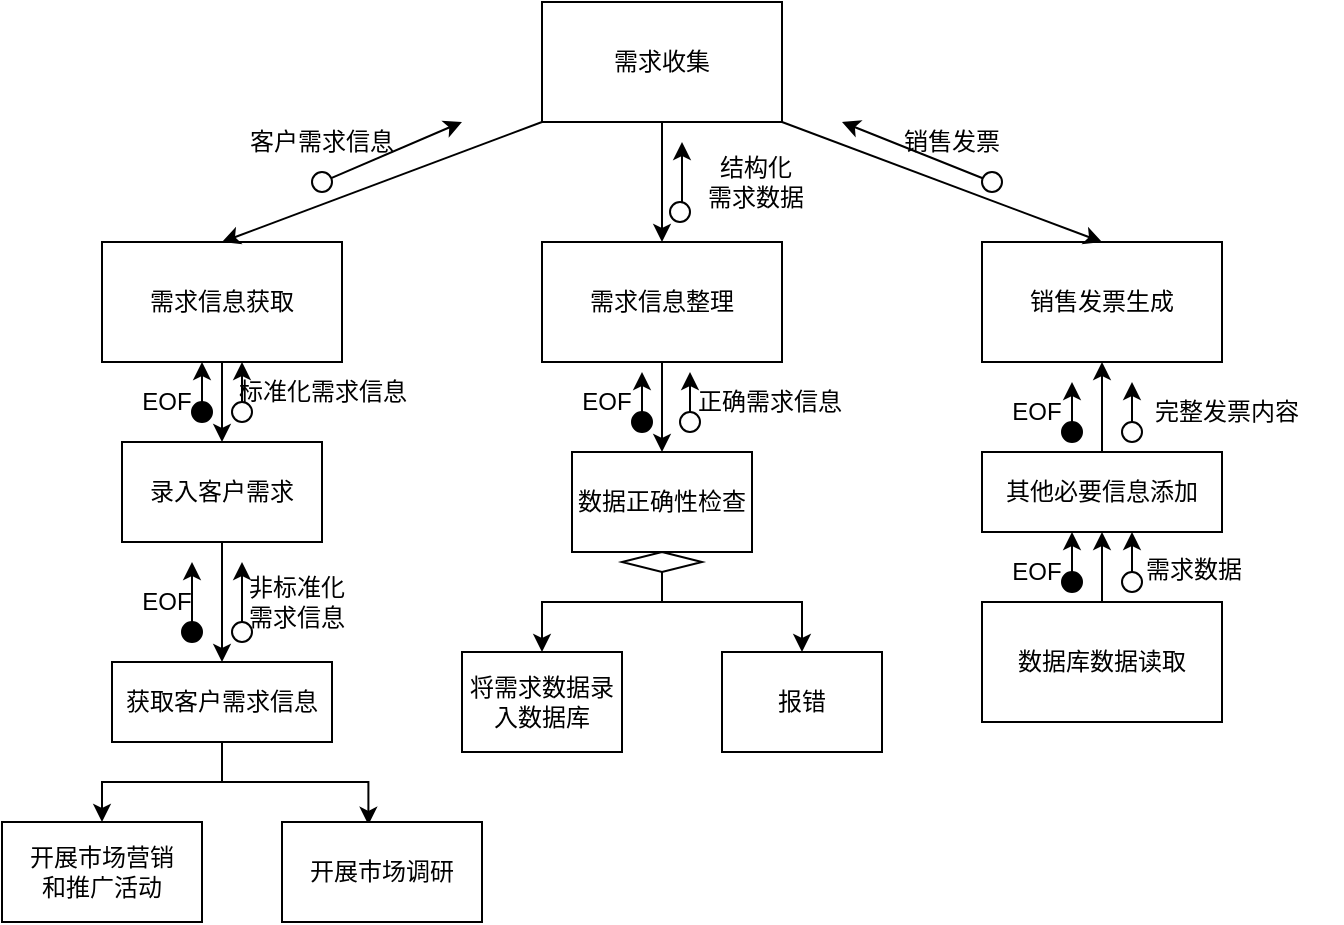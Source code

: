 <mxfile version="14.6.6" type="github">
  <diagram id="FmUR7evRF2GwU5lHhEs5" name="Page-1">
    <mxGraphModel dx="1504" dy="645" grid="1" gridSize="10" guides="1" tooltips="1" connect="1" arrows="1" fold="1" page="1" pageScale="1" pageWidth="827" pageHeight="1169" math="0" shadow="0">
      <root>
        <mxCell id="0" />
        <mxCell id="1" parent="0" />
        <mxCell id="Uv0s2Xg-oKRKdew_FFIQ-1" value="需求收集" style="rounded=0;whiteSpace=wrap;html=1;" vertex="1" parent="1">
          <mxGeometry x="340" y="100" width="120" height="60" as="geometry" />
        </mxCell>
        <mxCell id="Uv0s2Xg-oKRKdew_FFIQ-15" style="edgeStyle=orthogonalEdgeStyle;rounded=0;orthogonalLoop=1;jettySize=auto;html=1;" edge="1" parent="1" source="Uv0s2Xg-oKRKdew_FFIQ-2" target="Uv0s2Xg-oKRKdew_FFIQ-14">
          <mxGeometry relative="1" as="geometry" />
        </mxCell>
        <mxCell id="Uv0s2Xg-oKRKdew_FFIQ-2" value="需求信息获取" style="rounded=0;whiteSpace=wrap;html=1;" vertex="1" parent="1">
          <mxGeometry x="120" y="220" width="120" height="60" as="geometry" />
        </mxCell>
        <mxCell id="Uv0s2Xg-oKRKdew_FFIQ-33" style="edgeStyle=orthogonalEdgeStyle;rounded=0;orthogonalLoop=1;jettySize=auto;html=1;entryX=0.5;entryY=0;entryDx=0;entryDy=0;" edge="1" parent="1" source="Uv0s2Xg-oKRKdew_FFIQ-3" target="Uv0s2Xg-oKRKdew_FFIQ-30">
          <mxGeometry relative="1" as="geometry" />
        </mxCell>
        <mxCell id="Uv0s2Xg-oKRKdew_FFIQ-3" value="需求信息整理" style="rounded=0;whiteSpace=wrap;html=1;" vertex="1" parent="1">
          <mxGeometry x="340" y="220" width="120" height="60" as="geometry" />
        </mxCell>
        <mxCell id="Uv0s2Xg-oKRKdew_FFIQ-4" value="销售发票生成" style="rounded=0;whiteSpace=wrap;html=1;" vertex="1" parent="1">
          <mxGeometry x="560" y="220" width="120" height="60" as="geometry" />
        </mxCell>
        <mxCell id="Uv0s2Xg-oKRKdew_FFIQ-5" value="" style="endArrow=classic;html=1;exitX=0;exitY=1;exitDx=0;exitDy=0;entryX=0.5;entryY=0;entryDx=0;entryDy=0;" edge="1" parent="1" source="Uv0s2Xg-oKRKdew_FFIQ-1" target="Uv0s2Xg-oKRKdew_FFIQ-2">
          <mxGeometry width="50" height="50" relative="1" as="geometry">
            <mxPoint x="390" y="310" as="sourcePoint" />
            <mxPoint x="440" y="260" as="targetPoint" />
          </mxGeometry>
        </mxCell>
        <mxCell id="Uv0s2Xg-oKRKdew_FFIQ-6" value="" style="endArrow=classic;html=1;exitX=0.5;exitY=1;exitDx=0;exitDy=0;entryX=0.5;entryY=0;entryDx=0;entryDy=0;" edge="1" parent="1" source="Uv0s2Xg-oKRKdew_FFIQ-1" target="Uv0s2Xg-oKRKdew_FFIQ-3">
          <mxGeometry width="50" height="50" relative="1" as="geometry">
            <mxPoint x="390" y="310" as="sourcePoint" />
            <mxPoint x="440" y="260" as="targetPoint" />
          </mxGeometry>
        </mxCell>
        <mxCell id="Uv0s2Xg-oKRKdew_FFIQ-7" value="" style="endArrow=classic;html=1;exitX=1;exitY=1;exitDx=0;exitDy=0;entryX=0.5;entryY=0;entryDx=0;entryDy=0;" edge="1" parent="1" source="Uv0s2Xg-oKRKdew_FFIQ-1" target="Uv0s2Xg-oKRKdew_FFIQ-4">
          <mxGeometry width="50" height="50" relative="1" as="geometry">
            <mxPoint x="390" y="310" as="sourcePoint" />
            <mxPoint x="440" y="260" as="targetPoint" />
          </mxGeometry>
        </mxCell>
        <mxCell id="Uv0s2Xg-oKRKdew_FFIQ-8" value="" style="endArrow=classic;html=1;startArrow=none;" edge="1" parent="1" source="Uv0s2Xg-oKRKdew_FFIQ-79">
          <mxGeometry width="50" height="50" relative="1" as="geometry">
            <mxPoint x="230" y="190" as="sourcePoint" />
            <mxPoint x="300" y="160" as="targetPoint" />
          </mxGeometry>
        </mxCell>
        <mxCell id="Uv0s2Xg-oKRKdew_FFIQ-9" value="客户需求信息" style="text;html=1;strokeColor=none;fillColor=none;align=center;verticalAlign=middle;whiteSpace=wrap;rounded=0;" vertex="1" parent="1">
          <mxGeometry x="190" y="160" width="80" height="20" as="geometry" />
        </mxCell>
        <mxCell id="Uv0s2Xg-oKRKdew_FFIQ-17" style="edgeStyle=orthogonalEdgeStyle;rounded=0;orthogonalLoop=1;jettySize=auto;html=1;entryX=0.5;entryY=0;entryDx=0;entryDy=0;" edge="1" parent="1" source="Uv0s2Xg-oKRKdew_FFIQ-11" target="Uv0s2Xg-oKRKdew_FFIQ-12">
          <mxGeometry relative="1" as="geometry" />
        </mxCell>
        <mxCell id="Uv0s2Xg-oKRKdew_FFIQ-18" style="edgeStyle=orthogonalEdgeStyle;rounded=0;orthogonalLoop=1;jettySize=auto;html=1;entryX=0.432;entryY=0.028;entryDx=0;entryDy=0;entryPerimeter=0;" edge="1" parent="1" source="Uv0s2Xg-oKRKdew_FFIQ-11" target="Uv0s2Xg-oKRKdew_FFIQ-13">
          <mxGeometry relative="1" as="geometry" />
        </mxCell>
        <mxCell id="Uv0s2Xg-oKRKdew_FFIQ-11" value="获取客户需求信息" style="rounded=0;whiteSpace=wrap;html=1;" vertex="1" parent="1">
          <mxGeometry x="125" y="430" width="110" height="40" as="geometry" />
        </mxCell>
        <mxCell id="Uv0s2Xg-oKRKdew_FFIQ-12" value="开展市场营销&lt;br&gt;和推广活动" style="rounded=0;whiteSpace=wrap;html=1;" vertex="1" parent="1">
          <mxGeometry x="70" y="510" width="100" height="50" as="geometry" />
        </mxCell>
        <mxCell id="Uv0s2Xg-oKRKdew_FFIQ-13" value="开展市场调研" style="rounded=0;whiteSpace=wrap;html=1;" vertex="1" parent="1">
          <mxGeometry x="210" y="510" width="100" height="50" as="geometry" />
        </mxCell>
        <mxCell id="Uv0s2Xg-oKRKdew_FFIQ-16" style="edgeStyle=orthogonalEdgeStyle;rounded=0;orthogonalLoop=1;jettySize=auto;html=1;" edge="1" parent="1" source="Uv0s2Xg-oKRKdew_FFIQ-14" target="Uv0s2Xg-oKRKdew_FFIQ-11">
          <mxGeometry relative="1" as="geometry" />
        </mxCell>
        <mxCell id="Uv0s2Xg-oKRKdew_FFIQ-14" value="录入客户需求" style="rounded=0;whiteSpace=wrap;html=1;" vertex="1" parent="1">
          <mxGeometry x="130" y="320" width="100" height="50" as="geometry" />
        </mxCell>
        <mxCell id="Uv0s2Xg-oKRKdew_FFIQ-19" value="" style="endArrow=classic;html=1;" edge="1" parent="1">
          <mxGeometry width="50" height="50" relative="1" as="geometry">
            <mxPoint x="190" y="410" as="sourcePoint" />
            <mxPoint x="190" y="380" as="targetPoint" />
          </mxGeometry>
        </mxCell>
        <mxCell id="Uv0s2Xg-oKRKdew_FFIQ-20" value="非标准化&lt;br&gt;需求信息" style="text;html=1;strokeColor=none;fillColor=none;align=center;verticalAlign=middle;whiteSpace=wrap;rounded=0;" vertex="1" parent="1">
          <mxGeometry x="165" y="390" width="105" height="20" as="geometry" />
        </mxCell>
        <mxCell id="Uv0s2Xg-oKRKdew_FFIQ-21" value="" style="endArrow=classic;html=1;startArrow=none;" edge="1" parent="1">
          <mxGeometry width="50" height="50" relative="1" as="geometry">
            <mxPoint x="190" y="300" as="sourcePoint" />
            <mxPoint x="190" y="280" as="targetPoint" />
          </mxGeometry>
        </mxCell>
        <mxCell id="Uv0s2Xg-oKRKdew_FFIQ-22" value="标准化需求信息" style="text;html=1;strokeColor=none;fillColor=none;align=center;verticalAlign=middle;whiteSpace=wrap;rounded=0;" vertex="1" parent="1">
          <mxGeometry x="182.5" y="285" width="95" height="20" as="geometry" />
        </mxCell>
        <mxCell id="Uv0s2Xg-oKRKdew_FFIQ-26" value="" style="endArrow=classic;html=1;" edge="1" parent="1">
          <mxGeometry width="50" height="50" relative="1" as="geometry">
            <mxPoint x="170" y="310.0" as="sourcePoint" />
            <mxPoint x="170" y="280" as="targetPoint" />
          </mxGeometry>
        </mxCell>
        <mxCell id="Uv0s2Xg-oKRKdew_FFIQ-27" value="EOF" style="text;html=1;strokeColor=none;fillColor=none;align=center;verticalAlign=middle;whiteSpace=wrap;rounded=0;" vertex="1" parent="1">
          <mxGeometry x="135" y="290" width="35" height="20" as="geometry" />
        </mxCell>
        <mxCell id="Uv0s2Xg-oKRKdew_FFIQ-28" value="" style="endArrow=classic;html=1;" edge="1" parent="1">
          <mxGeometry width="50" height="50" relative="1" as="geometry">
            <mxPoint x="165" y="410.0" as="sourcePoint" />
            <mxPoint x="165" y="380" as="targetPoint" />
          </mxGeometry>
        </mxCell>
        <mxCell id="Uv0s2Xg-oKRKdew_FFIQ-29" value="EOF" style="text;html=1;strokeColor=none;fillColor=none;align=center;verticalAlign=middle;whiteSpace=wrap;rounded=0;" vertex="1" parent="1">
          <mxGeometry x="135" y="390" width="35" height="20" as="geometry" />
        </mxCell>
        <mxCell id="Uv0s2Xg-oKRKdew_FFIQ-34" style="edgeStyle=orthogonalEdgeStyle;rounded=0;orthogonalLoop=1;jettySize=auto;html=1;" edge="1" parent="1" source="Uv0s2Xg-oKRKdew_FFIQ-30" target="Uv0s2Xg-oKRKdew_FFIQ-31">
          <mxGeometry relative="1" as="geometry" />
        </mxCell>
        <mxCell id="Uv0s2Xg-oKRKdew_FFIQ-35" style="edgeStyle=orthogonalEdgeStyle;rounded=0;orthogonalLoop=1;jettySize=auto;html=1;entryX=0.5;entryY=0;entryDx=0;entryDy=0;" edge="1" parent="1" source="Uv0s2Xg-oKRKdew_FFIQ-30" target="Uv0s2Xg-oKRKdew_FFIQ-32">
          <mxGeometry relative="1" as="geometry" />
        </mxCell>
        <mxCell id="Uv0s2Xg-oKRKdew_FFIQ-30" value="数据正确性检查" style="rounded=0;whiteSpace=wrap;html=1;" vertex="1" parent="1">
          <mxGeometry x="355" y="325" width="90" height="50" as="geometry" />
        </mxCell>
        <mxCell id="Uv0s2Xg-oKRKdew_FFIQ-31" value="将需求数据录入数据库" style="rounded=0;whiteSpace=wrap;html=1;" vertex="1" parent="1">
          <mxGeometry x="300" y="425" width="80" height="50" as="geometry" />
        </mxCell>
        <mxCell id="Uv0s2Xg-oKRKdew_FFIQ-32" value="报错" style="rounded=0;whiteSpace=wrap;html=1;" vertex="1" parent="1">
          <mxGeometry x="430" y="425" width="80" height="50" as="geometry" />
        </mxCell>
        <mxCell id="Uv0s2Xg-oKRKdew_FFIQ-36" value="" style="rhombus;whiteSpace=wrap;html=1;" vertex="1" parent="1">
          <mxGeometry x="380" y="375" width="40" height="10" as="geometry" />
        </mxCell>
        <mxCell id="Uv0s2Xg-oKRKdew_FFIQ-37" value="" style="endArrow=classic;html=1;" edge="1" parent="1">
          <mxGeometry width="50" height="50" relative="1" as="geometry">
            <mxPoint x="410" y="200" as="sourcePoint" />
            <mxPoint x="410" y="170" as="targetPoint" />
          </mxGeometry>
        </mxCell>
        <mxCell id="Uv0s2Xg-oKRKdew_FFIQ-38" value="结构化&lt;br&gt;需求数据" style="text;html=1;strokeColor=none;fillColor=none;align=center;verticalAlign=middle;whiteSpace=wrap;rounded=0;" vertex="1" parent="1">
          <mxGeometry x="414" y="180" width="66" height="20" as="geometry" />
        </mxCell>
        <mxCell id="Uv0s2Xg-oKRKdew_FFIQ-46" style="edgeStyle=orthogonalEdgeStyle;rounded=0;orthogonalLoop=1;jettySize=auto;html=1;" edge="1" parent="1" source="Uv0s2Xg-oKRKdew_FFIQ-39" target="Uv0s2Xg-oKRKdew_FFIQ-40">
          <mxGeometry relative="1" as="geometry" />
        </mxCell>
        <mxCell id="Uv0s2Xg-oKRKdew_FFIQ-39" value="数据库数据读取" style="rounded=0;whiteSpace=wrap;html=1;" vertex="1" parent="1">
          <mxGeometry x="560" y="400" width="120" height="60" as="geometry" />
        </mxCell>
        <mxCell id="Uv0s2Xg-oKRKdew_FFIQ-40" value="其他必要信息添加" style="rounded=0;whiteSpace=wrap;html=1;" vertex="1" parent="1">
          <mxGeometry x="560" y="325" width="120" height="40" as="geometry" />
        </mxCell>
        <mxCell id="Uv0s2Xg-oKRKdew_FFIQ-43" value="正确需求信息" style="text;html=1;strokeColor=none;fillColor=none;align=center;verticalAlign=middle;whiteSpace=wrap;rounded=0;" vertex="1" parent="1">
          <mxGeometry x="409" y="290" width="90" height="20" as="geometry" />
        </mxCell>
        <mxCell id="Uv0s2Xg-oKRKdew_FFIQ-44" value="" style="endArrow=classic;html=1;entryX=0.5;entryY=1;entryDx=0;entryDy=0;" edge="1" parent="1" source="Uv0s2Xg-oKRKdew_FFIQ-40" target="Uv0s2Xg-oKRKdew_FFIQ-4">
          <mxGeometry width="50" height="50" relative="1" as="geometry">
            <mxPoint x="750" y="300" as="sourcePoint" />
            <mxPoint x="800" y="250" as="targetPoint" />
          </mxGeometry>
        </mxCell>
        <mxCell id="Uv0s2Xg-oKRKdew_FFIQ-48" value="" style="endArrow=classic;html=1;" edge="1" parent="1">
          <mxGeometry width="50" height="50" relative="1" as="geometry">
            <mxPoint x="635" y="310" as="sourcePoint" />
            <mxPoint x="635" y="290" as="targetPoint" />
          </mxGeometry>
        </mxCell>
        <mxCell id="Uv0s2Xg-oKRKdew_FFIQ-49" value="完整发票内容" style="text;html=1;strokeColor=none;fillColor=none;align=center;verticalAlign=middle;whiteSpace=wrap;rounded=0;" vertex="1" parent="1">
          <mxGeometry x="630" y="295" width="105" height="20" as="geometry" />
        </mxCell>
        <mxCell id="Uv0s2Xg-oKRKdew_FFIQ-50" value="" style="endArrow=classic;html=1;startArrow=none;" edge="1" parent="1" source="Uv0s2Xg-oKRKdew_FFIQ-77">
          <mxGeometry width="50" height="50" relative="1" as="geometry">
            <mxPoint x="570" y="190" as="sourcePoint" />
            <mxPoint x="490" y="160" as="targetPoint" />
          </mxGeometry>
        </mxCell>
        <mxCell id="Uv0s2Xg-oKRKdew_FFIQ-51" value="销售发票" style="text;html=1;strokeColor=none;fillColor=none;align=center;verticalAlign=middle;whiteSpace=wrap;rounded=0;" vertex="1" parent="1">
          <mxGeometry x="520" y="160" width="50" height="20" as="geometry" />
        </mxCell>
        <mxCell id="Uv0s2Xg-oKRKdew_FFIQ-52" value="" style="ellipse;whiteSpace=wrap;html=1;aspect=fixed;color=black;fillColor=#000000;" vertex="1" parent="1">
          <mxGeometry x="165" y="300" width="10" height="10" as="geometry" />
        </mxCell>
        <mxCell id="Uv0s2Xg-oKRKdew_FFIQ-57" value="" style="ellipse;whiteSpace=wrap;html=1;aspect=fixed;color=black;fillColor=#000000;" vertex="1" parent="1">
          <mxGeometry x="160" y="410" width="10" height="10" as="geometry" />
        </mxCell>
        <mxCell id="Uv0s2Xg-oKRKdew_FFIQ-58" value="" style="endArrow=classic;html=1;" edge="1" parent="1">
          <mxGeometry width="50" height="50" relative="1" as="geometry">
            <mxPoint x="390" y="315.0" as="sourcePoint" />
            <mxPoint x="390" y="285" as="targetPoint" />
          </mxGeometry>
        </mxCell>
        <mxCell id="Uv0s2Xg-oKRKdew_FFIQ-59" value="EOF" style="text;html=1;strokeColor=none;fillColor=none;align=center;verticalAlign=middle;whiteSpace=wrap;rounded=0;" vertex="1" parent="1">
          <mxGeometry x="355" y="290" width="35" height="20" as="geometry" />
        </mxCell>
        <mxCell id="Uv0s2Xg-oKRKdew_FFIQ-60" value="" style="ellipse;whiteSpace=wrap;html=1;aspect=fixed;color=black;fillColor=#000000;" vertex="1" parent="1">
          <mxGeometry x="385" y="305" width="10" height="10" as="geometry" />
        </mxCell>
        <mxCell id="Uv0s2Xg-oKRKdew_FFIQ-61" value="" style="endArrow=classic;html=1;" edge="1" parent="1">
          <mxGeometry width="50" height="50" relative="1" as="geometry">
            <mxPoint x="605" y="320.0" as="sourcePoint" />
            <mxPoint x="605" y="290" as="targetPoint" />
          </mxGeometry>
        </mxCell>
        <mxCell id="Uv0s2Xg-oKRKdew_FFIQ-62" value="EOF" style="text;html=1;strokeColor=none;fillColor=none;align=center;verticalAlign=middle;whiteSpace=wrap;rounded=0;" vertex="1" parent="1">
          <mxGeometry x="570" y="295" width="35" height="20" as="geometry" />
        </mxCell>
        <mxCell id="Uv0s2Xg-oKRKdew_FFIQ-63" value="" style="ellipse;whiteSpace=wrap;html=1;aspect=fixed;color=black;fillColor=#000000;" vertex="1" parent="1">
          <mxGeometry x="600" y="310" width="10" height="10" as="geometry" />
        </mxCell>
        <mxCell id="Uv0s2Xg-oKRKdew_FFIQ-64" value="" style="endArrow=classic;html=1;" edge="1" parent="1">
          <mxGeometry width="50" height="50" relative="1" as="geometry">
            <mxPoint x="605" y="395.0" as="sourcePoint" />
            <mxPoint x="605" y="365" as="targetPoint" />
          </mxGeometry>
        </mxCell>
        <mxCell id="Uv0s2Xg-oKRKdew_FFIQ-65" value="EOF" style="text;html=1;strokeColor=none;fillColor=none;align=center;verticalAlign=middle;whiteSpace=wrap;rounded=0;" vertex="1" parent="1">
          <mxGeometry x="570" y="375" width="35" height="20" as="geometry" />
        </mxCell>
        <mxCell id="Uv0s2Xg-oKRKdew_FFIQ-66" value="" style="ellipse;whiteSpace=wrap;html=1;aspect=fixed;color=black;fillColor=#000000;" vertex="1" parent="1">
          <mxGeometry x="600" y="385" width="10" height="10" as="geometry" />
        </mxCell>
        <mxCell id="Uv0s2Xg-oKRKdew_FFIQ-69" value="" style="ellipse;whiteSpace=wrap;html=1;aspect=fixed;color=black;fillColor=#FFFFFF;" vertex="1" parent="1">
          <mxGeometry x="630" y="310" width="10" height="10" as="geometry" />
        </mxCell>
        <mxCell id="Uv0s2Xg-oKRKdew_FFIQ-71" value="" style="endArrow=classic;html=1;" edge="1" parent="1">
          <mxGeometry width="50" height="50" relative="1" as="geometry">
            <mxPoint x="635" y="385" as="sourcePoint" />
            <mxPoint x="635" y="365" as="targetPoint" />
          </mxGeometry>
        </mxCell>
        <mxCell id="Uv0s2Xg-oKRKdew_FFIQ-72" value="" style="ellipse;whiteSpace=wrap;html=1;aspect=fixed;color=black;fillColor=#FFFFFF;" vertex="1" parent="1">
          <mxGeometry x="630" y="385" width="10" height="10" as="geometry" />
        </mxCell>
        <mxCell id="Uv0s2Xg-oKRKdew_FFIQ-73" value="&lt;div style=&quot;text-align: center&quot;&gt;&lt;span&gt;&lt;font face=&quot;helvetica&quot;&gt;需求数据&lt;/font&gt;&lt;/span&gt;&lt;/div&gt;" style="text;whiteSpace=wrap;html=1;" vertex="1" parent="1">
          <mxGeometry x="640" y="370" width="100" height="30" as="geometry" />
        </mxCell>
        <mxCell id="Uv0s2Xg-oKRKdew_FFIQ-75" value="" style="endArrow=classic;html=1;" edge="1" parent="1">
          <mxGeometry width="50" height="50" relative="1" as="geometry">
            <mxPoint x="414" y="305" as="sourcePoint" />
            <mxPoint x="414" y="285" as="targetPoint" />
          </mxGeometry>
        </mxCell>
        <mxCell id="Uv0s2Xg-oKRKdew_FFIQ-76" value="" style="ellipse;whiteSpace=wrap;html=1;aspect=fixed;color=black;fillColor=#FFFFFF;" vertex="1" parent="1">
          <mxGeometry x="409" y="305" width="10" height="10" as="geometry" />
        </mxCell>
        <mxCell id="Uv0s2Xg-oKRKdew_FFIQ-77" value="" style="ellipse;whiteSpace=wrap;html=1;aspect=fixed;color=black;fillColor=#FFFFFF;" vertex="1" parent="1">
          <mxGeometry x="560" y="185" width="10" height="10" as="geometry" />
        </mxCell>
        <mxCell id="Uv0s2Xg-oKRKdew_FFIQ-78" value="" style="endArrow=none;html=1;" edge="1" parent="1" target="Uv0s2Xg-oKRKdew_FFIQ-77">
          <mxGeometry width="50" height="50" relative="1" as="geometry">
            <mxPoint x="570" y="190" as="sourcePoint" />
            <mxPoint x="490" y="160" as="targetPoint" />
          </mxGeometry>
        </mxCell>
        <mxCell id="Uv0s2Xg-oKRKdew_FFIQ-79" value="" style="ellipse;whiteSpace=wrap;html=1;aspect=fixed;color=black;fillColor=#FFFFFF;" vertex="1" parent="1">
          <mxGeometry x="225" y="185" width="10" height="10" as="geometry" />
        </mxCell>
        <mxCell id="Uv0s2Xg-oKRKdew_FFIQ-80" value="" style="endArrow=none;html=1;" edge="1" parent="1" target="Uv0s2Xg-oKRKdew_FFIQ-79">
          <mxGeometry width="50" height="50" relative="1" as="geometry">
            <mxPoint x="230" y="190" as="sourcePoint" />
            <mxPoint x="300" y="160" as="targetPoint" />
          </mxGeometry>
        </mxCell>
        <mxCell id="Uv0s2Xg-oKRKdew_FFIQ-81" value="" style="ellipse;whiteSpace=wrap;html=1;aspect=fixed;color=black;fillColor=#FFFFFF;" vertex="1" parent="1">
          <mxGeometry x="185" y="300" width="10" height="10" as="geometry" />
        </mxCell>
        <mxCell id="Uv0s2Xg-oKRKdew_FFIQ-83" value="" style="ellipse;whiteSpace=wrap;html=1;aspect=fixed;color=black;fillColor=#FFFFFF;" vertex="1" parent="1">
          <mxGeometry x="185" y="410" width="10" height="10" as="geometry" />
        </mxCell>
        <mxCell id="Uv0s2Xg-oKRKdew_FFIQ-84" value="" style="ellipse;whiteSpace=wrap;html=1;aspect=fixed;color=black;fillColor=#FFFFFF;" vertex="1" parent="1">
          <mxGeometry x="404" y="200" width="10" height="10" as="geometry" />
        </mxCell>
      </root>
    </mxGraphModel>
  </diagram>
</mxfile>
